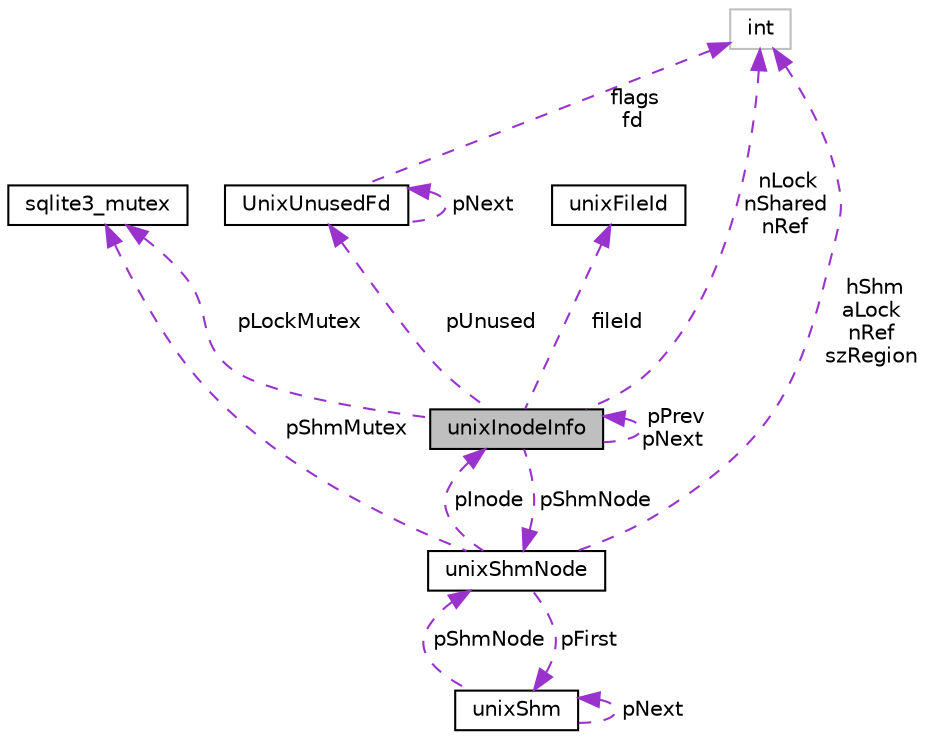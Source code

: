 digraph "unixInodeInfo"
{
 // LATEX_PDF_SIZE
  edge [fontname="Helvetica",fontsize="10",labelfontname="Helvetica",labelfontsize="10"];
  node [fontname="Helvetica",fontsize="10",shape=record];
  Node1 [label="unixInodeInfo",height=0.2,width=0.4,color="black", fillcolor="grey75", style="filled", fontcolor="black",tooltip=" "];
  Node2 -> Node1 [dir="back",color="darkorchid3",fontsize="10",style="dashed",label=" pLockMutex" ,fontname="Helvetica"];
  Node2 [label="sqlite3_mutex",height=0.2,width=0.4,color="black", fillcolor="white", style="filled",URL="$structsqlite3__mutex.html",tooltip=" "];
  Node3 -> Node1 [dir="back",color="darkorchid3",fontsize="10",style="dashed",label=" nLock\nnShared\nnRef" ,fontname="Helvetica"];
  Node3 [label="int",height=0.2,width=0.4,color="grey75", fillcolor="white", style="filled",tooltip=" "];
  Node4 -> Node1 [dir="back",color="darkorchid3",fontsize="10",style="dashed",label=" pUnused" ,fontname="Helvetica"];
  Node4 [label="UnixUnusedFd",height=0.2,width=0.4,color="black", fillcolor="white", style="filled",URL="$structUnixUnusedFd.html",tooltip=" "];
  Node3 -> Node4 [dir="back",color="darkorchid3",fontsize="10",style="dashed",label=" flags\nfd" ,fontname="Helvetica"];
  Node4 -> Node4 [dir="back",color="darkorchid3",fontsize="10",style="dashed",label=" pNext" ,fontname="Helvetica"];
  Node1 -> Node1 [dir="back",color="darkorchid3",fontsize="10",style="dashed",label=" pPrev\npNext" ,fontname="Helvetica"];
  Node5 -> Node1 [dir="back",color="darkorchid3",fontsize="10",style="dashed",label=" fileId" ,fontname="Helvetica"];
  Node5 [label="unixFileId",height=0.2,width=0.4,color="black", fillcolor="white", style="filled",URL="$structunixFileId.html",tooltip=" "];
  Node6 -> Node1 [dir="back",color="darkorchid3",fontsize="10",style="dashed",label=" pShmNode" ,fontname="Helvetica"];
  Node6 [label="unixShmNode",height=0.2,width=0.4,color="black", fillcolor="white", style="filled",URL="$structunixShmNode.html",tooltip=" "];
  Node2 -> Node6 [dir="back",color="darkorchid3",fontsize="10",style="dashed",label=" pShmMutex" ,fontname="Helvetica"];
  Node7 -> Node6 [dir="back",color="darkorchid3",fontsize="10",style="dashed",label=" pFirst" ,fontname="Helvetica"];
  Node7 [label="unixShm",height=0.2,width=0.4,color="black", fillcolor="white", style="filled",URL="$structunixShm.html",tooltip=" "];
  Node7 -> Node7 [dir="back",color="darkorchid3",fontsize="10",style="dashed",label=" pNext" ,fontname="Helvetica"];
  Node6 -> Node7 [dir="back",color="darkorchid3",fontsize="10",style="dashed",label=" pShmNode" ,fontname="Helvetica"];
  Node3 -> Node6 [dir="back",color="darkorchid3",fontsize="10",style="dashed",label=" hShm\naLock\nnRef\nszRegion" ,fontname="Helvetica"];
  Node1 -> Node6 [dir="back",color="darkorchid3",fontsize="10",style="dashed",label=" pInode" ,fontname="Helvetica"];
}
